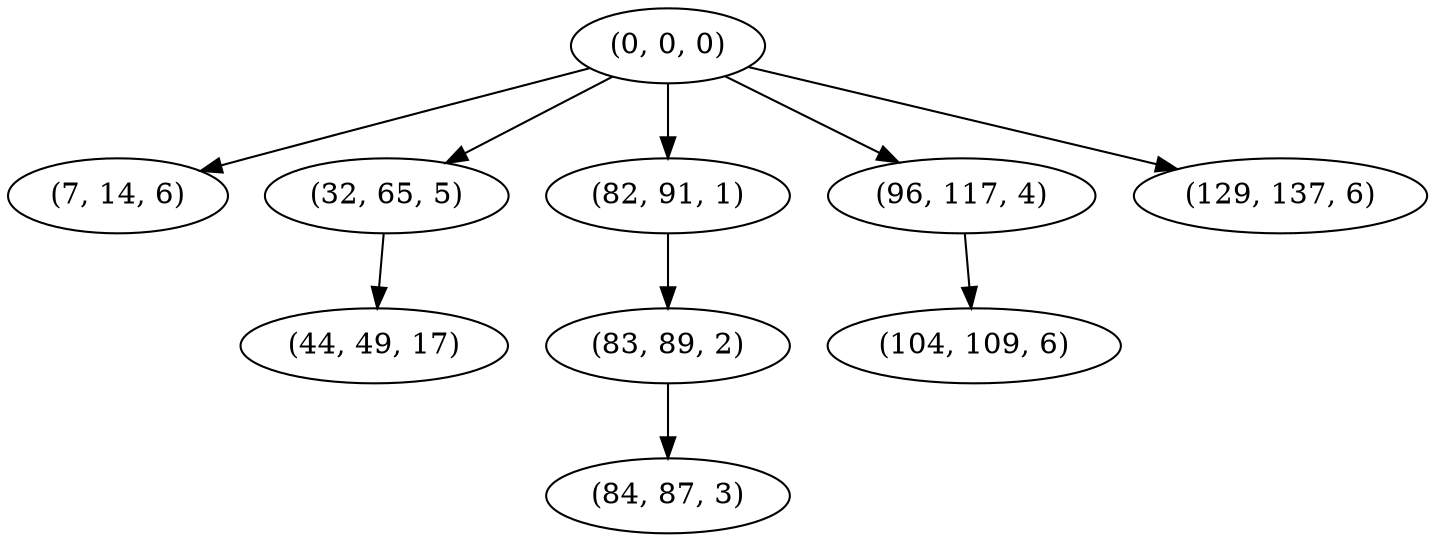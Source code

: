 digraph tree {
    "(0, 0, 0)";
    "(7, 14, 6)";
    "(32, 65, 5)";
    "(44, 49, 17)";
    "(82, 91, 1)";
    "(83, 89, 2)";
    "(84, 87, 3)";
    "(96, 117, 4)";
    "(104, 109, 6)";
    "(129, 137, 6)";
    "(0, 0, 0)" -> "(7, 14, 6)";
    "(0, 0, 0)" -> "(32, 65, 5)";
    "(0, 0, 0)" -> "(82, 91, 1)";
    "(0, 0, 0)" -> "(96, 117, 4)";
    "(0, 0, 0)" -> "(129, 137, 6)";
    "(32, 65, 5)" -> "(44, 49, 17)";
    "(82, 91, 1)" -> "(83, 89, 2)";
    "(83, 89, 2)" -> "(84, 87, 3)";
    "(96, 117, 4)" -> "(104, 109, 6)";
}
